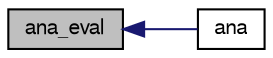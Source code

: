 digraph "ana_eval"
{
  bgcolor="transparent";
  edge [fontname="FreeSans",fontsize="10",labelfontname="FreeSans",labelfontsize="10"];
  node [fontname="FreeSans",fontsize="10",shape=record];
  rankdir="LR";
  Node1 [label="ana_eval",height=0.2,width=0.4,color="black", fillcolor="grey75", style="filled" fontcolor="black"];
  Node1 -> Node2 [dir="back",color="midnightblue",fontsize="10",style="solid",fontname="FreeSans"];
  Node2 [label="ana",height=0.2,width=0.4,color="black",URL="$d2/d64/SimChainDev_2ana_8C.html#a24b637aefa84c667b63905e9be5a8f69"];
}
